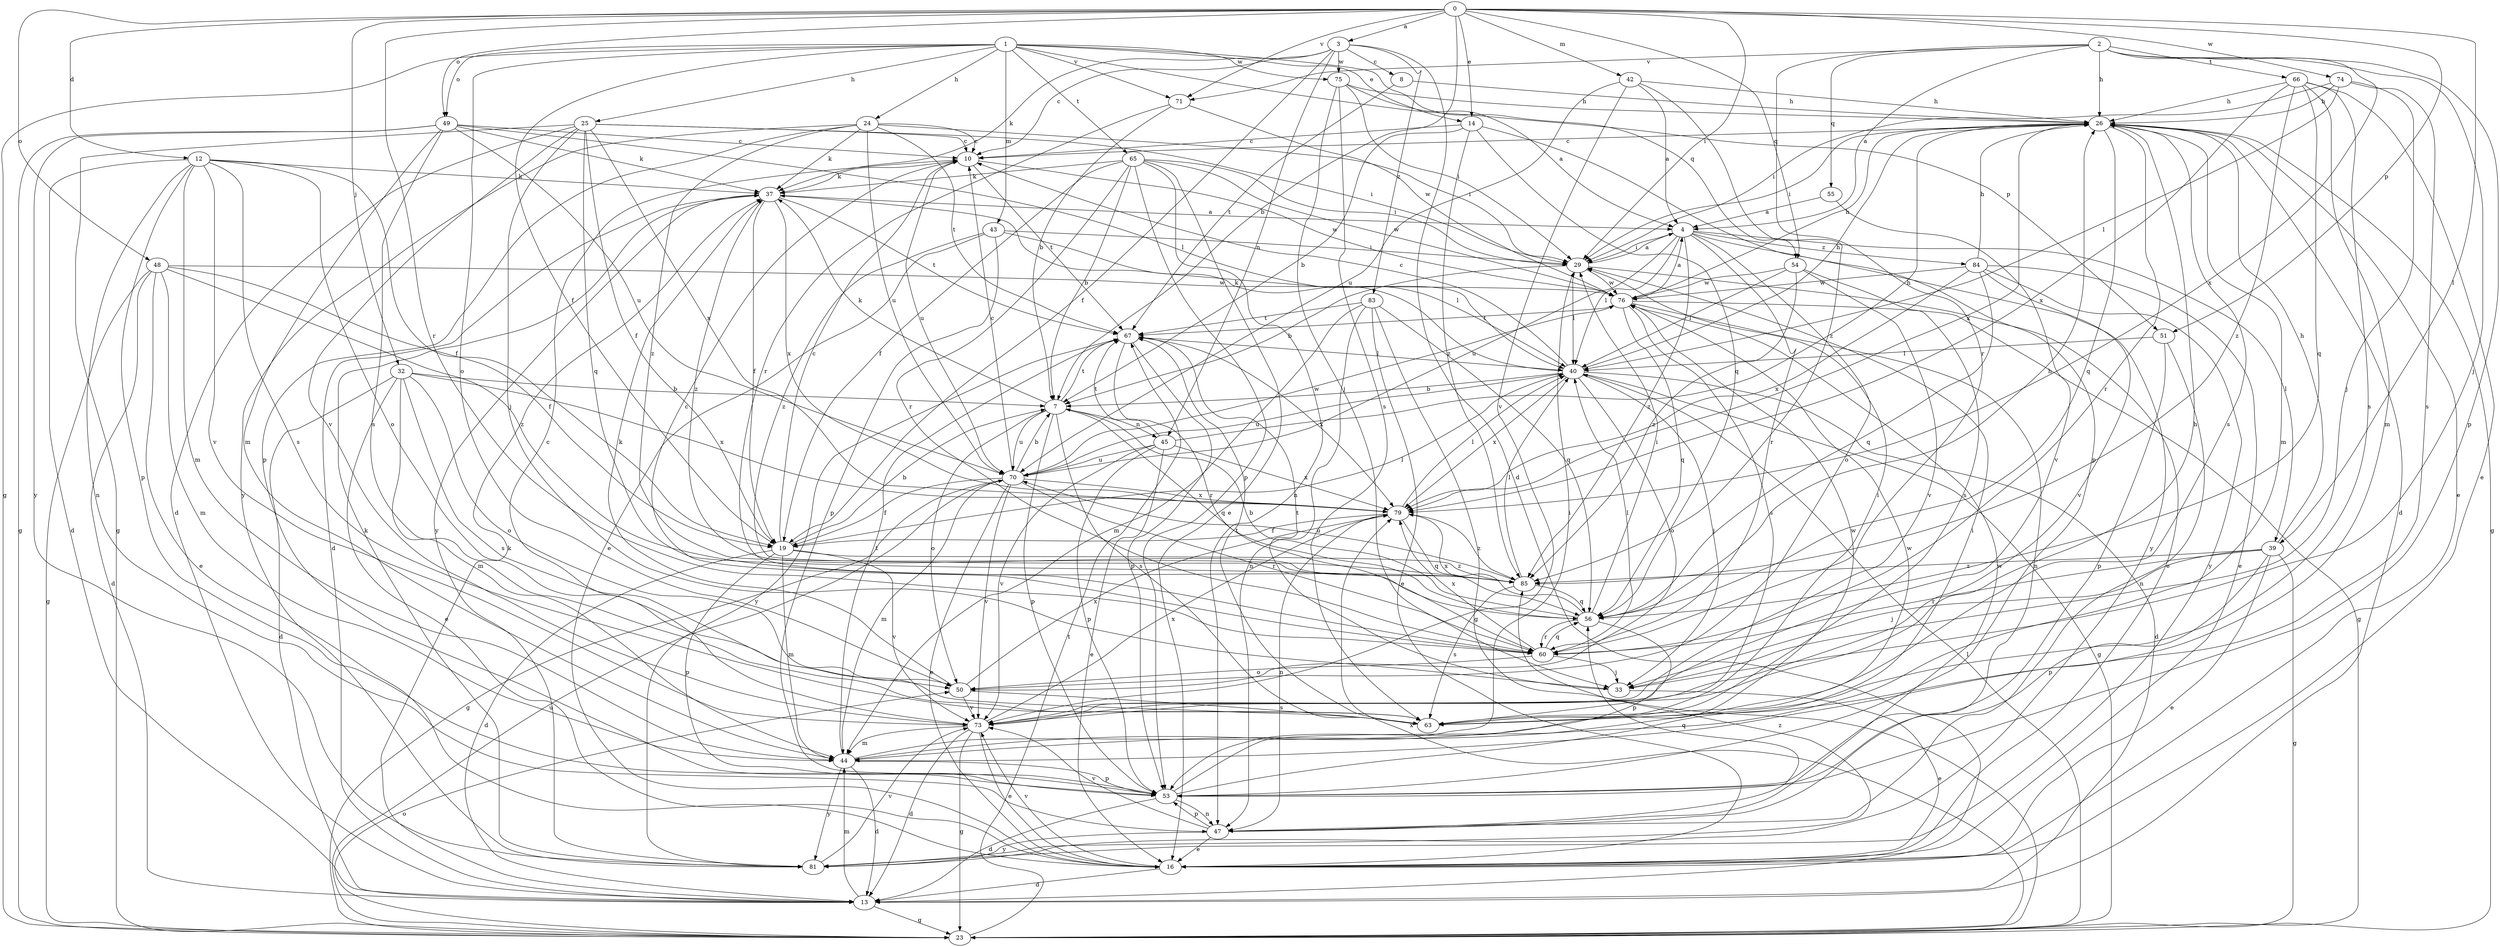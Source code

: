 strict digraph  {
0;
1;
2;
3;
4;
7;
8;
10;
12;
13;
14;
16;
19;
23;
24;
25;
26;
29;
32;
33;
37;
39;
40;
42;
43;
44;
45;
47;
48;
49;
50;
51;
53;
54;
55;
56;
60;
63;
65;
66;
67;
70;
71;
73;
74;
75;
76;
79;
81;
83;
84;
85;
0 -> 3  [label=a];
0 -> 7  [label=b];
0 -> 12  [label=d];
0 -> 14  [label=e];
0 -> 29  [label=i];
0 -> 32  [label=j];
0 -> 39  [label=l];
0 -> 42  [label=m];
0 -> 48  [label=o];
0 -> 49  [label=o];
0 -> 51  [label=p];
0 -> 54  [label=q];
0 -> 60  [label=r];
0 -> 71  [label=v];
0 -> 74  [label=w];
1 -> 14  [label=e];
1 -> 19  [label=f];
1 -> 23  [label=g];
1 -> 24  [label=h];
1 -> 25  [label=h];
1 -> 43  [label=m];
1 -> 49  [label=o];
1 -> 50  [label=o];
1 -> 51  [label=p];
1 -> 54  [label=q];
1 -> 65  [label=t];
1 -> 71  [label=v];
1 -> 75  [label=w];
2 -> 4  [label=a];
2 -> 26  [label=h];
2 -> 33  [label=j];
2 -> 53  [label=p];
2 -> 55  [label=q];
2 -> 60  [label=r];
2 -> 66  [label=t];
2 -> 71  [label=v];
2 -> 79  [label=x];
3 -> 8  [label=c];
3 -> 10  [label=c];
3 -> 13  [label=d];
3 -> 19  [label=f];
3 -> 37  [label=k];
3 -> 45  [label=n];
3 -> 75  [label=w];
3 -> 83  [label=z];
4 -> 29  [label=i];
4 -> 39  [label=l];
4 -> 40  [label=l];
4 -> 50  [label=o];
4 -> 60  [label=r];
4 -> 70  [label=u];
4 -> 81  [label=y];
4 -> 84  [label=z];
4 -> 85  [label=z];
7 -> 37  [label=k];
7 -> 45  [label=n];
7 -> 50  [label=o];
7 -> 53  [label=p];
7 -> 56  [label=q];
7 -> 63  [label=s];
7 -> 67  [label=t];
7 -> 70  [label=u];
8 -> 26  [label=h];
8 -> 67  [label=t];
10 -> 37  [label=k];
10 -> 67  [label=t];
10 -> 70  [label=u];
10 -> 76  [label=w];
12 -> 13  [label=d];
12 -> 19  [label=f];
12 -> 37  [label=k];
12 -> 44  [label=m];
12 -> 47  [label=n];
12 -> 50  [label=o];
12 -> 53  [label=p];
12 -> 63  [label=s];
12 -> 73  [label=v];
13 -> 23  [label=g];
13 -> 37  [label=k];
13 -> 44  [label=m];
14 -> 7  [label=b];
14 -> 10  [label=c];
14 -> 53  [label=p];
14 -> 56  [label=q];
14 -> 85  [label=z];
16 -> 13  [label=d];
16 -> 73  [label=v];
19 -> 7  [label=b];
19 -> 10  [label=c];
19 -> 13  [label=d];
19 -> 40  [label=l];
19 -> 44  [label=m];
19 -> 53  [label=p];
19 -> 73  [label=v];
19 -> 85  [label=z];
23 -> 40  [label=l];
23 -> 50  [label=o];
23 -> 67  [label=t];
23 -> 70  [label=u];
23 -> 79  [label=x];
24 -> 10  [label=c];
24 -> 29  [label=i];
24 -> 37  [label=k];
24 -> 53  [label=p];
24 -> 67  [label=t];
24 -> 70  [label=u];
24 -> 81  [label=y];
24 -> 85  [label=z];
25 -> 10  [label=c];
25 -> 13  [label=d];
25 -> 19  [label=f];
25 -> 23  [label=g];
25 -> 29  [label=i];
25 -> 33  [label=j];
25 -> 56  [label=q];
25 -> 73  [label=v];
25 -> 79  [label=x];
26 -> 10  [label=c];
26 -> 13  [label=d];
26 -> 16  [label=e];
26 -> 23  [label=g];
26 -> 29  [label=i];
26 -> 44  [label=m];
26 -> 56  [label=q];
26 -> 60  [label=r];
26 -> 63  [label=s];
26 -> 79  [label=x];
29 -> 4  [label=a];
29 -> 7  [label=b];
29 -> 16  [label=e];
29 -> 40  [label=l];
29 -> 76  [label=w];
32 -> 7  [label=b];
32 -> 13  [label=d];
32 -> 16  [label=e];
32 -> 44  [label=m];
32 -> 50  [label=o];
32 -> 63  [label=s];
32 -> 79  [label=x];
33 -> 16  [label=e];
33 -> 67  [label=t];
37 -> 4  [label=a];
37 -> 13  [label=d];
37 -> 19  [label=f];
37 -> 67  [label=t];
37 -> 79  [label=x];
37 -> 81  [label=y];
37 -> 85  [label=z];
39 -> 16  [label=e];
39 -> 23  [label=g];
39 -> 26  [label=h];
39 -> 33  [label=j];
39 -> 53  [label=p];
39 -> 60  [label=r];
39 -> 85  [label=z];
40 -> 7  [label=b];
40 -> 10  [label=c];
40 -> 13  [label=d];
40 -> 23  [label=g];
40 -> 26  [label=h];
40 -> 33  [label=j];
40 -> 37  [label=k];
40 -> 50  [label=o];
40 -> 70  [label=u];
40 -> 79  [label=x];
42 -> 4  [label=a];
42 -> 26  [label=h];
42 -> 70  [label=u];
42 -> 73  [label=v];
42 -> 85  [label=z];
43 -> 16  [label=e];
43 -> 29  [label=i];
43 -> 40  [label=l];
43 -> 53  [label=p];
43 -> 85  [label=z];
44 -> 13  [label=d];
44 -> 29  [label=i];
44 -> 53  [label=p];
44 -> 67  [label=t];
44 -> 76  [label=w];
44 -> 81  [label=y];
45 -> 16  [label=e];
45 -> 26  [label=h];
45 -> 53  [label=p];
45 -> 67  [label=t];
45 -> 70  [label=u];
45 -> 73  [label=v];
45 -> 79  [label=x];
47 -> 16  [label=e];
47 -> 53  [label=p];
47 -> 56  [label=q];
47 -> 73  [label=v];
47 -> 76  [label=w];
47 -> 81  [label=y];
48 -> 13  [label=d];
48 -> 16  [label=e];
48 -> 19  [label=f];
48 -> 23  [label=g];
48 -> 44  [label=m];
48 -> 76  [label=w];
48 -> 85  [label=z];
49 -> 10  [label=c];
49 -> 23  [label=g];
49 -> 37  [label=k];
49 -> 40  [label=l];
49 -> 44  [label=m];
49 -> 63  [label=s];
49 -> 70  [label=u];
49 -> 81  [label=y];
50 -> 37  [label=k];
50 -> 63  [label=s];
50 -> 73  [label=v];
50 -> 79  [label=x];
51 -> 40  [label=l];
51 -> 47  [label=n];
51 -> 53  [label=p];
53 -> 13  [label=d];
53 -> 29  [label=i];
53 -> 47  [label=n];
53 -> 76  [label=w];
54 -> 40  [label=l];
54 -> 63  [label=s];
54 -> 73  [label=v];
54 -> 76  [label=w];
54 -> 85  [label=z];
55 -> 4  [label=a];
55 -> 73  [label=v];
56 -> 7  [label=b];
56 -> 26  [label=h];
56 -> 29  [label=i];
56 -> 53  [label=p];
56 -> 60  [label=r];
56 -> 79  [label=x];
60 -> 10  [label=c];
60 -> 33  [label=j];
60 -> 40  [label=l];
60 -> 50  [label=o];
60 -> 56  [label=q];
60 -> 79  [label=x];
63 -> 29  [label=i];
63 -> 67  [label=t];
65 -> 7  [label=b];
65 -> 16  [label=e];
65 -> 19  [label=f];
65 -> 29  [label=i];
65 -> 37  [label=k];
65 -> 47  [label=n];
65 -> 53  [label=p];
65 -> 60  [label=r];
65 -> 76  [label=w];
66 -> 16  [label=e];
66 -> 26  [label=h];
66 -> 44  [label=m];
66 -> 56  [label=q];
66 -> 63  [label=s];
66 -> 79  [label=x];
66 -> 85  [label=z];
67 -> 40  [label=l];
67 -> 53  [label=p];
67 -> 60  [label=r];
67 -> 79  [label=x];
67 -> 81  [label=y];
70 -> 7  [label=b];
70 -> 10  [label=c];
70 -> 16  [label=e];
70 -> 19  [label=f];
70 -> 23  [label=g];
70 -> 44  [label=m];
70 -> 60  [label=r];
70 -> 73  [label=v];
70 -> 76  [label=w];
70 -> 79  [label=x];
71 -> 7  [label=b];
71 -> 60  [label=r];
71 -> 76  [label=w];
73 -> 10  [label=c];
73 -> 13  [label=d];
73 -> 16  [label=e];
73 -> 23  [label=g];
73 -> 26  [label=h];
73 -> 44  [label=m];
73 -> 79  [label=x];
74 -> 26  [label=h];
74 -> 29  [label=i];
74 -> 33  [label=j];
74 -> 40  [label=l];
74 -> 63  [label=s];
75 -> 4  [label=a];
75 -> 26  [label=h];
75 -> 29  [label=i];
75 -> 33  [label=j];
75 -> 63  [label=s];
76 -> 4  [label=a];
76 -> 23  [label=g];
76 -> 26  [label=h];
76 -> 47  [label=n];
76 -> 56  [label=q];
76 -> 63  [label=s];
76 -> 67  [label=t];
79 -> 19  [label=f];
79 -> 40  [label=l];
79 -> 47  [label=n];
79 -> 56  [label=q];
79 -> 85  [label=z];
81 -> 37  [label=k];
81 -> 73  [label=v];
81 -> 85  [label=z];
83 -> 16  [label=e];
83 -> 23  [label=g];
83 -> 44  [label=m];
83 -> 47  [label=n];
83 -> 56  [label=q];
83 -> 67  [label=t];
84 -> 16  [label=e];
84 -> 26  [label=h];
84 -> 56  [label=q];
84 -> 73  [label=v];
84 -> 76  [label=w];
84 -> 79  [label=x];
84 -> 81  [label=y];
85 -> 40  [label=l];
85 -> 56  [label=q];
85 -> 63  [label=s];
85 -> 70  [label=u];
}
